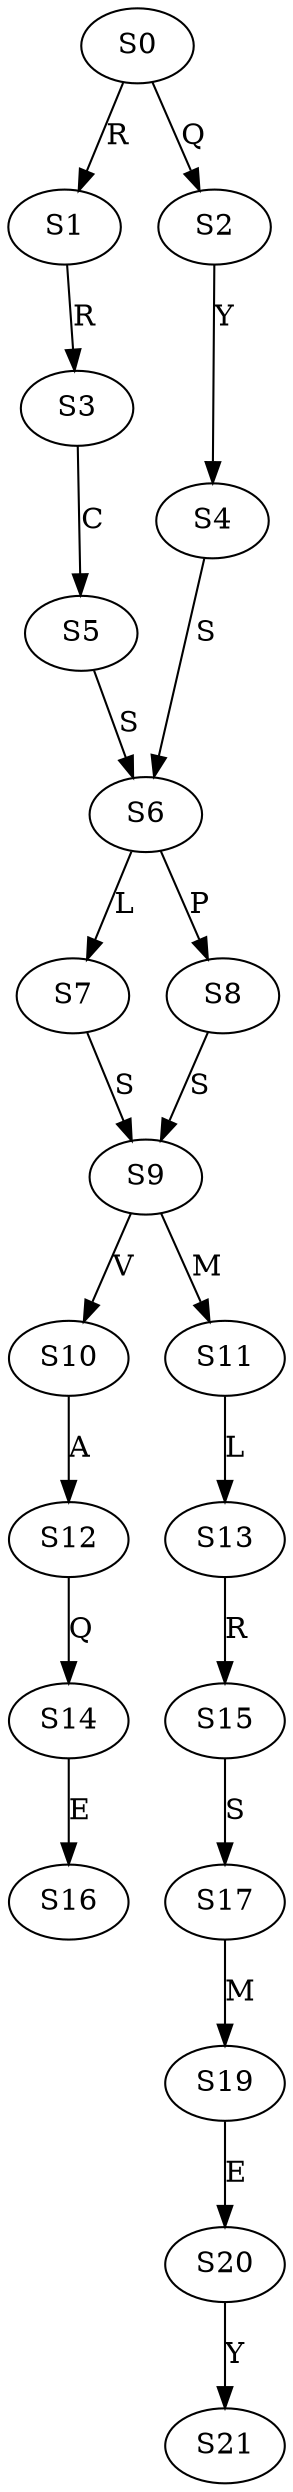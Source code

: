 strict digraph  {
	S0 -> S1 [ label = R ];
	S0 -> S2 [ label = Q ];
	S1 -> S3 [ label = R ];
	S2 -> S4 [ label = Y ];
	S3 -> S5 [ label = C ];
	S4 -> S6 [ label = S ];
	S5 -> S6 [ label = S ];
	S6 -> S7 [ label = L ];
	S6 -> S8 [ label = P ];
	S7 -> S9 [ label = S ];
	S8 -> S9 [ label = S ];
	S9 -> S10 [ label = V ];
	S9 -> S11 [ label = M ];
	S10 -> S12 [ label = A ];
	S11 -> S13 [ label = L ];
	S12 -> S14 [ label = Q ];
	S13 -> S15 [ label = R ];
	S14 -> S16 [ label = E ];
	S15 -> S17 [ label = S ];
	S17 -> S19 [ label = M ];
	S19 -> S20 [ label = E ];
	S20 -> S21 [ label = Y ];
}
